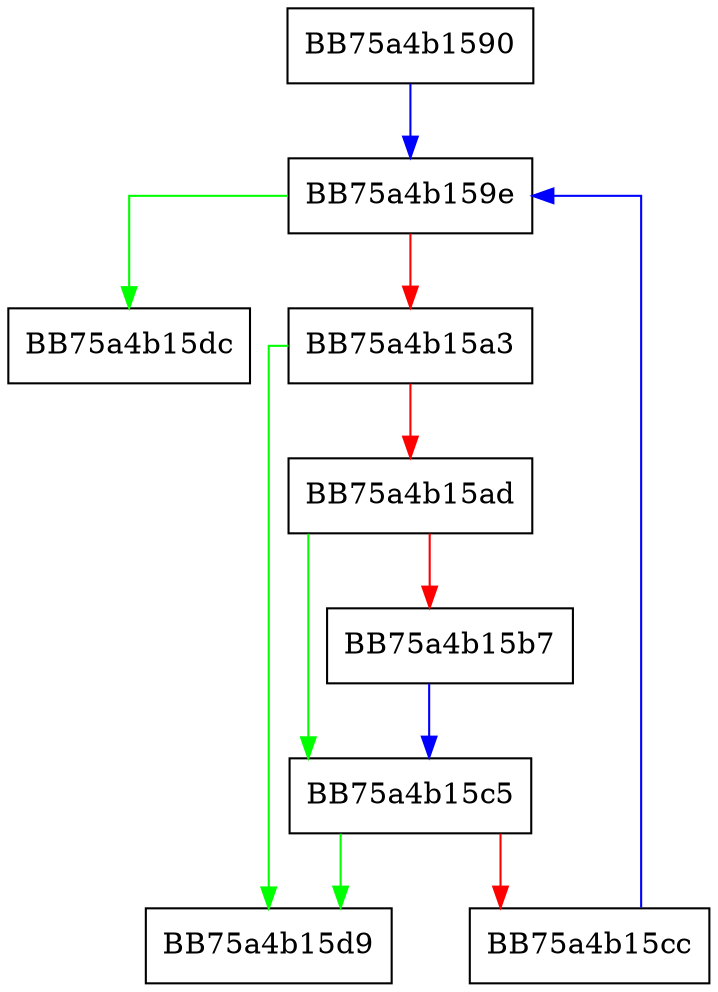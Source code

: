 digraph match_literal {
  node [shape="box"];
  graph [splines=ortho];
  BB75a4b1590 -> BB75a4b159e [color="blue"];
  BB75a4b159e -> BB75a4b15dc [color="green"];
  BB75a4b159e -> BB75a4b15a3 [color="red"];
  BB75a4b15a3 -> BB75a4b15d9 [color="green"];
  BB75a4b15a3 -> BB75a4b15ad [color="red"];
  BB75a4b15ad -> BB75a4b15c5 [color="green"];
  BB75a4b15ad -> BB75a4b15b7 [color="red"];
  BB75a4b15b7 -> BB75a4b15c5 [color="blue"];
  BB75a4b15c5 -> BB75a4b15d9 [color="green"];
  BB75a4b15c5 -> BB75a4b15cc [color="red"];
  BB75a4b15cc -> BB75a4b159e [color="blue"];
}